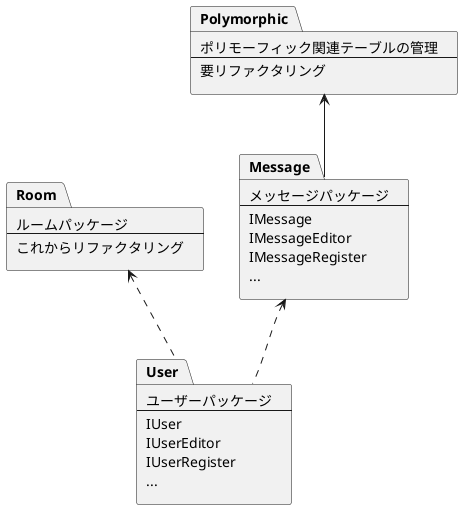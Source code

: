 @startuml
package Message[
    メッセージパッケージ
    --
    IMessage
    IMessageEditor
    IMessageRegister
    ...
]
package Room[
    ルームパッケージ
    --
    これからリファクタリング
]
package User[
    ユーザーパッケージ
    --
    IUser
    IUserEditor
    IUserRegister
    ...
]
package Polymorphic[
    ポリモーフィック関連テーブルの管理
    --
    要リファクタリング
]


Message <.. User
Room <.. User
Polymorphic <-- Message



@enduml